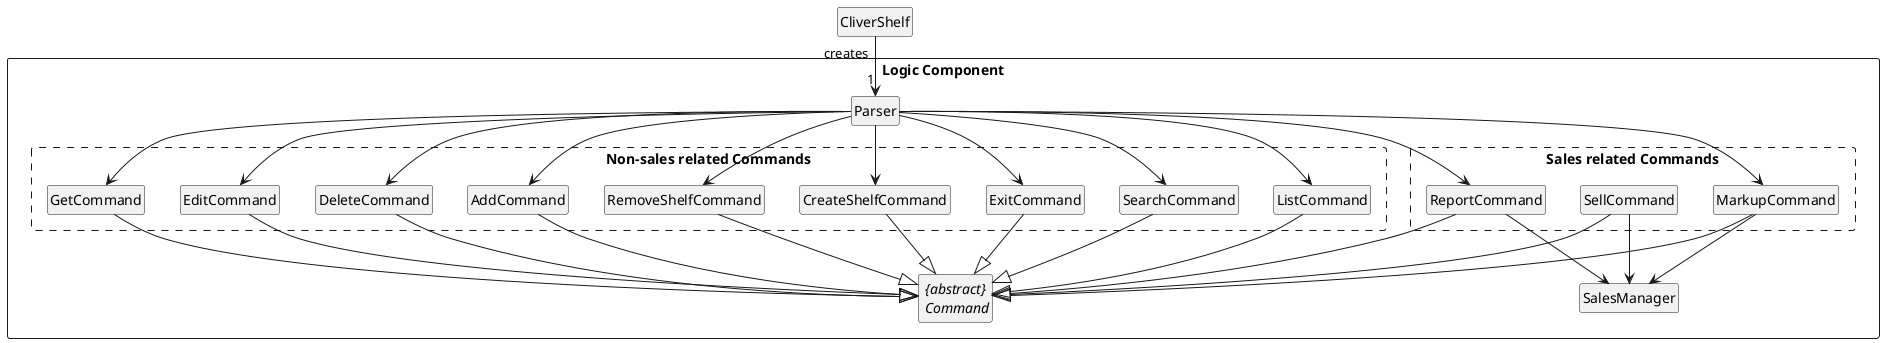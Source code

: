 @startuml
'https://plantuml.com/class-diagram
hide circle
skinparam classAttributeIconSize 0
hide empty members

class CliverShelf

package "Logic Component" <<Rectangle>> {
    package "Non-sales related Commands" <<Rectangle>> #line.dashed{
        class CreateShelfCommand
        class RemoveShelfCommand
        class AddCommand
        class DeleteCommand
        class EditCommand
        class GetCommand
        class ListCommand
        class SearchCommand
        class ExitCommand
    }
    class Parser

    package "Sales related Commands" <<Rectangle>> #line.dashed{
        class SellCommand
        class ReportCommand
        class MarkupCommand
    }

    class SalesManager

    abstract class "{abstract}\n Command" as command

}

CliverShelf "creates"--> "1" Parser

Parser --> CreateShelfCommand
Parser --> RemoveShelfCommand
Parser --> AddCommand
Parser --> DeleteCommand
Parser --> EditCommand
Parser --> GetCommand
Parser --> ListCommand
Parser --> SearchCommand
Parser --> ExitCommand
Parser --> ReportCommand
Parser --> MarkupCommand

CreateShelfCommand --|> command
RemoveShelfCommand --|> command
AddCommand --|> command
DeleteCommand --|> command
EditCommand --|> command
GetCommand --|> command
ListCommand --|> command
SearchCommand --|> command
ExitCommand --|> command
SellCommand --|> command
SellCommand --> SalesManager
ReportCommand --|> command
ReportCommand --> SalesManager
MarkupCommand --|> command
MarkupCommand --> SalesManager
@enduml